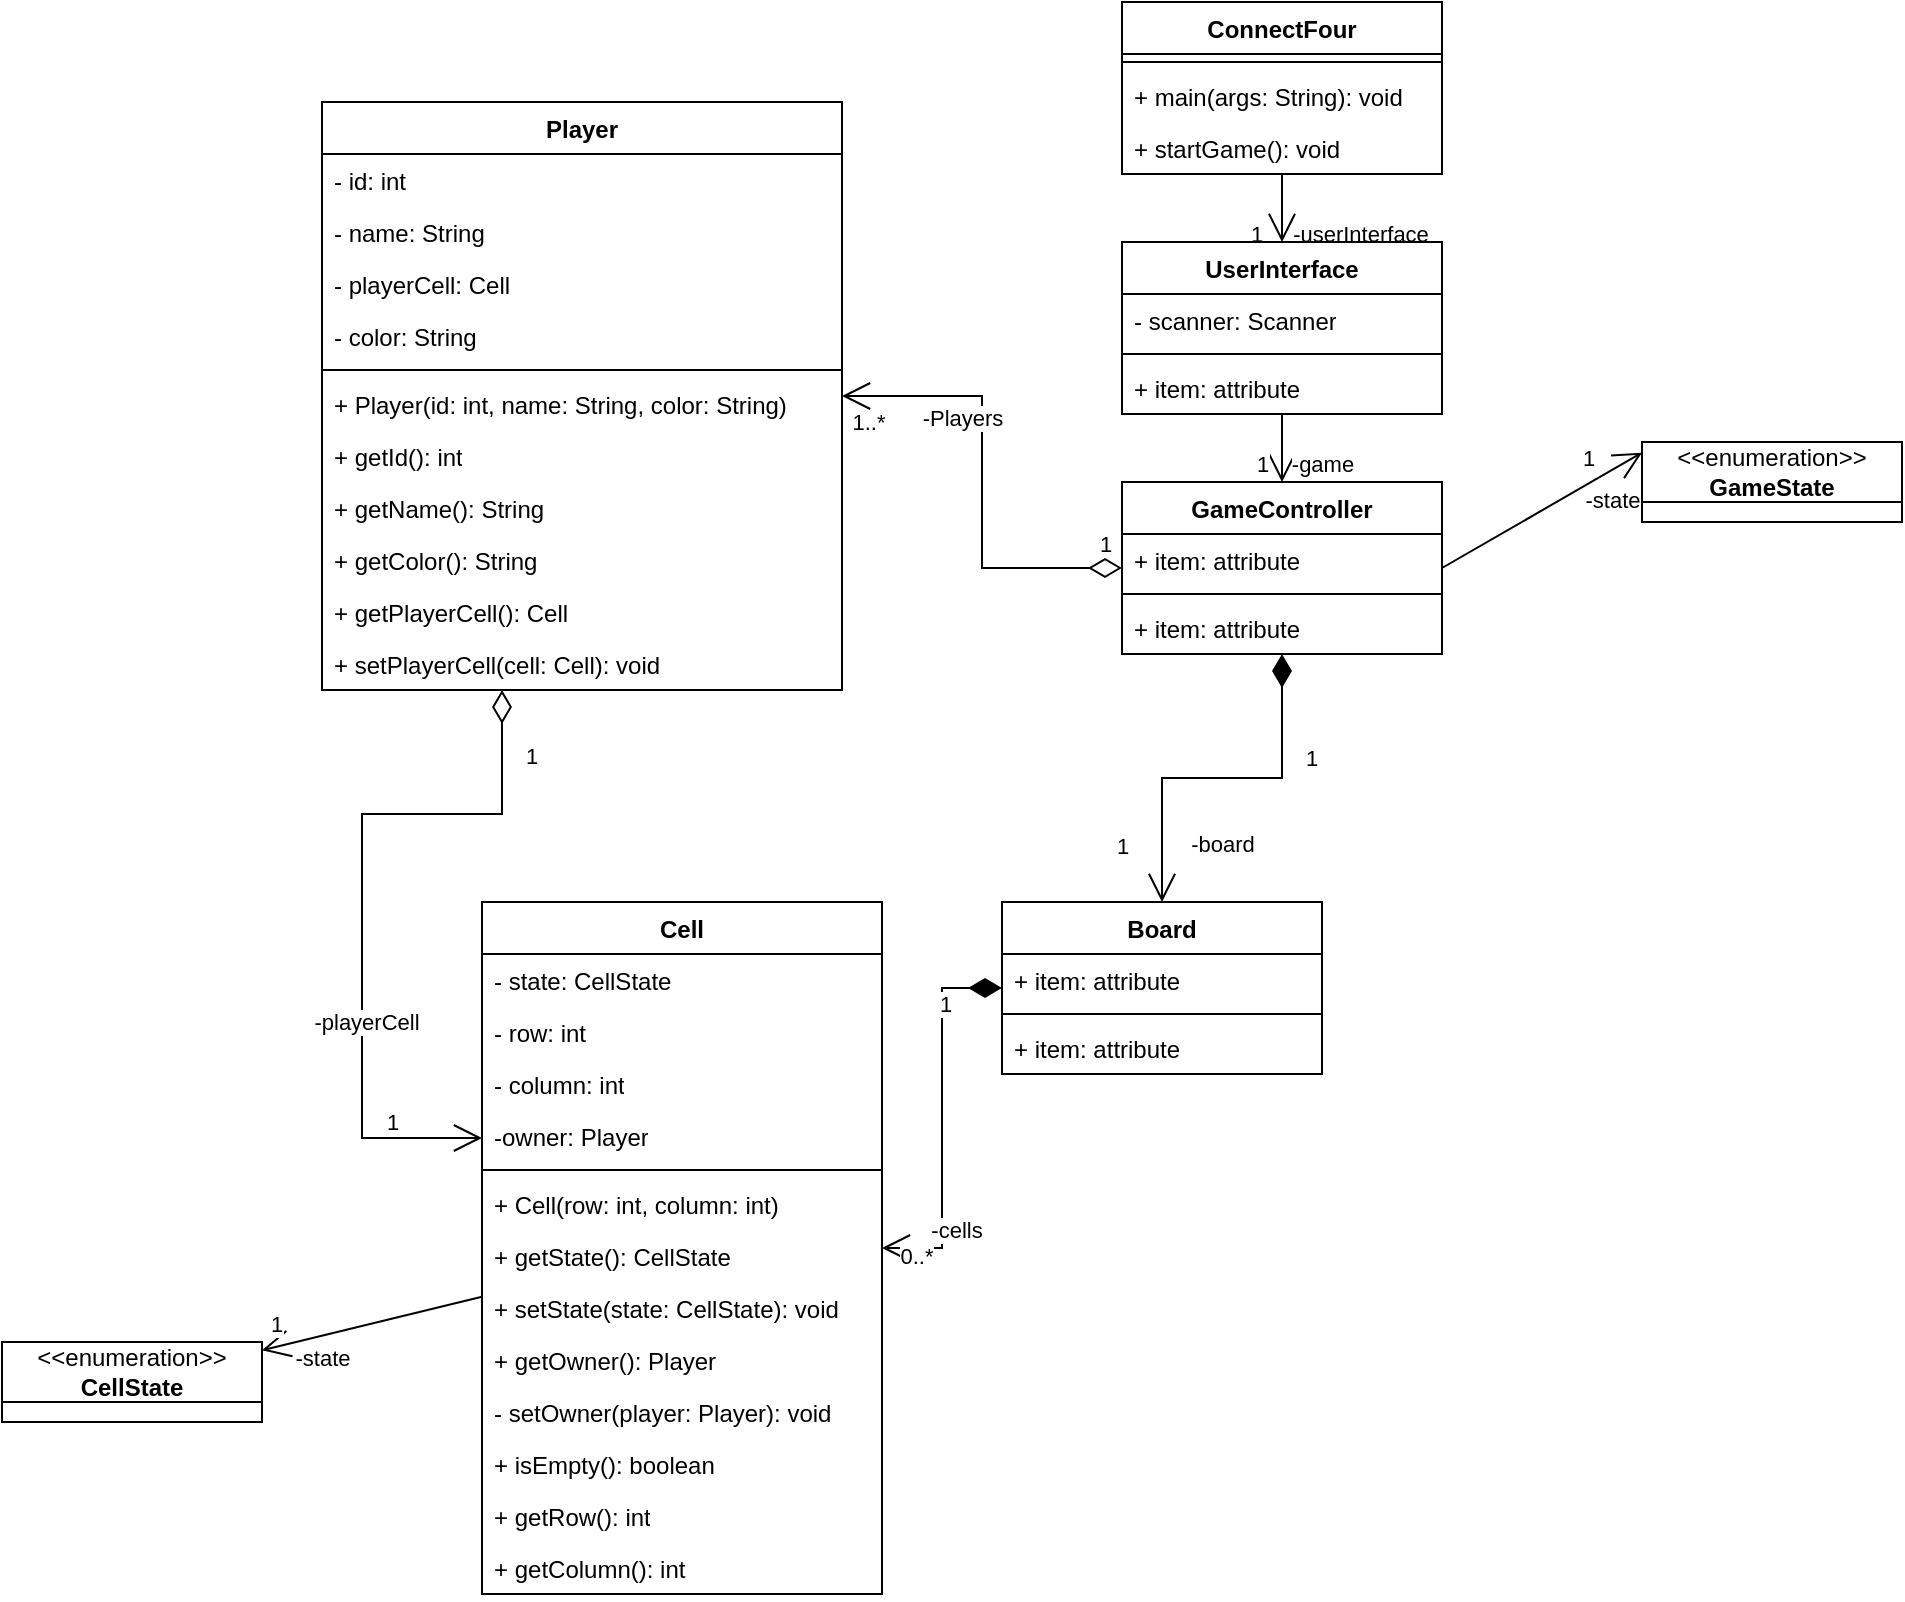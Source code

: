 <mxfile version="26.1.0">
  <diagram id="C5RBs43oDa-KdzZeNtuy" name="Page-1">
    <mxGraphModel dx="1857" dy="1035" grid="1" gridSize="10" guides="1" tooltips="1" connect="1" arrows="1" fold="1" page="1" pageScale="1" pageWidth="827" pageHeight="1169" math="0" shadow="0">
      <root>
        <mxCell id="WIyWlLk6GJQsqaUBKTNV-0" />
        <mxCell id="WIyWlLk6GJQsqaUBKTNV-1" parent="WIyWlLk6GJQsqaUBKTNV-0" />
        <mxCell id="xjymHoD2W1zTFz9Qo7-k-4" value="ConnectFour" style="swimlane;fontStyle=1;align=center;verticalAlign=top;childLayout=stackLayout;horizontal=1;startSize=26;horizontalStack=0;resizeParent=1;resizeParentMax=0;resizeLast=0;collapsible=1;marginBottom=0;whiteSpace=wrap;html=1;" parent="WIyWlLk6GJQsqaUBKTNV-1" vertex="1">
          <mxGeometry x="510" y="130" width="160" height="86" as="geometry" />
        </mxCell>
        <mxCell id="xjymHoD2W1zTFz9Qo7-k-6" value="" style="line;strokeWidth=1;fillColor=none;align=left;verticalAlign=middle;spacingTop=-1;spacingLeft=3;spacingRight=3;rotatable=0;labelPosition=right;points=[];portConstraint=eastwest;strokeColor=inherit;" parent="xjymHoD2W1zTFz9Qo7-k-4" vertex="1">
          <mxGeometry y="26" width="160" height="8" as="geometry" />
        </mxCell>
        <mxCell id="xjymHoD2W1zTFz9Qo7-k-7" value="+ main(args: String): void" style="text;strokeColor=none;fillColor=none;align=left;verticalAlign=top;spacingLeft=4;spacingRight=4;overflow=hidden;rotatable=0;points=[[0,0.5],[1,0.5]];portConstraint=eastwest;whiteSpace=wrap;html=1;" parent="xjymHoD2W1zTFz9Qo7-k-4" vertex="1">
          <mxGeometry y="34" width="160" height="26" as="geometry" />
        </mxCell>
        <mxCell id="dIsuYwhOg-opJpDyOtCo-0" value="+ startGame(): void" style="text;strokeColor=none;fillColor=none;align=left;verticalAlign=top;spacingLeft=4;spacingRight=4;overflow=hidden;rotatable=0;points=[[0,0.5],[1,0.5]];portConstraint=eastwest;whiteSpace=wrap;html=1;" vertex="1" parent="xjymHoD2W1zTFz9Qo7-k-4">
          <mxGeometry y="60" width="160" height="26" as="geometry" />
        </mxCell>
        <mxCell id="xjymHoD2W1zTFz9Qo7-k-8" value="" style="endArrow=open;endFill=1;endSize=12;html=1;rounded=0;entryX=0.5;entryY=0;entryDx=0;entryDy=0;" parent="WIyWlLk6GJQsqaUBKTNV-1" source="xjymHoD2W1zTFz9Qo7-k-4" target="xjymHoD2W1zTFz9Qo7-k-9" edge="1">
          <mxGeometry width="160" relative="1" as="geometry">
            <mxPoint x="500" y="370" as="sourcePoint" />
            <mxPoint x="570" y="390" as="targetPoint" />
          </mxGeometry>
        </mxCell>
        <mxCell id="xjymHoD2W1zTFz9Qo7-k-65" value="1" style="edgeLabel;html=1;align=center;verticalAlign=middle;resizable=0;points=[];" parent="xjymHoD2W1zTFz9Qo7-k-8" vertex="1" connectable="0">
          <mxGeometry x="0.732" y="-5" relative="1" as="geometry">
            <mxPoint x="-8" as="offset" />
          </mxGeometry>
        </mxCell>
        <mxCell id="xjymHoD2W1zTFz9Qo7-k-67" value="-userInterface" style="edgeLabel;html=1;align=center;verticalAlign=middle;resizable=0;points=[];" parent="xjymHoD2W1zTFz9Qo7-k-8" vertex="1" connectable="0">
          <mxGeometry x="0.494" y="-2" relative="1" as="geometry">
            <mxPoint x="41" y="4" as="offset" />
          </mxGeometry>
        </mxCell>
        <mxCell id="xjymHoD2W1zTFz9Qo7-k-9" value="UserInterface" style="swimlane;fontStyle=1;align=center;verticalAlign=top;childLayout=stackLayout;horizontal=1;startSize=26;horizontalStack=0;resizeParent=1;resizeParentMax=0;resizeLast=0;collapsible=1;marginBottom=0;whiteSpace=wrap;html=1;" parent="WIyWlLk6GJQsqaUBKTNV-1" vertex="1">
          <mxGeometry x="510" y="250" width="160" height="86" as="geometry" />
        </mxCell>
        <mxCell id="dIsuYwhOg-opJpDyOtCo-2" value="- scanner: Scanner" style="text;strokeColor=none;fillColor=none;align=left;verticalAlign=top;spacingLeft=4;spacingRight=4;overflow=hidden;rotatable=0;points=[[0,0.5],[1,0.5]];portConstraint=eastwest;whiteSpace=wrap;html=1;" vertex="1" parent="xjymHoD2W1zTFz9Qo7-k-9">
          <mxGeometry y="26" width="160" height="26" as="geometry" />
        </mxCell>
        <mxCell id="xjymHoD2W1zTFz9Qo7-k-11" value="" style="line;strokeWidth=1;fillColor=none;align=left;verticalAlign=middle;spacingTop=-1;spacingLeft=3;spacingRight=3;rotatable=0;labelPosition=right;points=[];portConstraint=eastwest;strokeColor=inherit;" parent="xjymHoD2W1zTFz9Qo7-k-9" vertex="1">
          <mxGeometry y="52" width="160" height="8" as="geometry" />
        </mxCell>
        <mxCell id="dIsuYwhOg-opJpDyOtCo-1" value="+ item: attribute" style="text;strokeColor=none;fillColor=none;align=left;verticalAlign=top;spacingLeft=4;spacingRight=4;overflow=hidden;rotatable=0;points=[[0,0.5],[1,0.5]];portConstraint=eastwest;whiteSpace=wrap;html=1;" vertex="1" parent="xjymHoD2W1zTFz9Qo7-k-9">
          <mxGeometry y="60" width="160" height="26" as="geometry" />
        </mxCell>
        <mxCell id="xjymHoD2W1zTFz9Qo7-k-22" value="GameController" style="swimlane;fontStyle=1;align=center;verticalAlign=top;childLayout=stackLayout;horizontal=1;startSize=26;horizontalStack=0;resizeParent=1;resizeParentMax=0;resizeLast=0;collapsible=1;marginBottom=0;whiteSpace=wrap;html=1;" parent="WIyWlLk6GJQsqaUBKTNV-1" vertex="1">
          <mxGeometry x="510" y="370" width="160" height="86" as="geometry" />
        </mxCell>
        <mxCell id="dIsuYwhOg-opJpDyOtCo-3" value="+ item: attribute" style="text;strokeColor=none;fillColor=none;align=left;verticalAlign=top;spacingLeft=4;spacingRight=4;overflow=hidden;rotatable=0;points=[[0,0.5],[1,0.5]];portConstraint=eastwest;whiteSpace=wrap;html=1;" vertex="1" parent="xjymHoD2W1zTFz9Qo7-k-22">
          <mxGeometry y="26" width="160" height="26" as="geometry" />
        </mxCell>
        <mxCell id="xjymHoD2W1zTFz9Qo7-k-24" value="" style="line;strokeWidth=1;fillColor=none;align=left;verticalAlign=middle;spacingTop=-1;spacingLeft=3;spacingRight=3;rotatable=0;labelPosition=right;points=[];portConstraint=eastwest;strokeColor=inherit;" parent="xjymHoD2W1zTFz9Qo7-k-22" vertex="1">
          <mxGeometry y="52" width="160" height="8" as="geometry" />
        </mxCell>
        <mxCell id="dIsuYwhOg-opJpDyOtCo-4" value="+ item: attribute" style="text;strokeColor=none;fillColor=none;align=left;verticalAlign=top;spacingLeft=4;spacingRight=4;overflow=hidden;rotatable=0;points=[[0,0.5],[1,0.5]];portConstraint=eastwest;whiteSpace=wrap;html=1;" vertex="1" parent="xjymHoD2W1zTFz9Qo7-k-22">
          <mxGeometry y="60" width="160" height="26" as="geometry" />
        </mxCell>
        <mxCell id="xjymHoD2W1zTFz9Qo7-k-28" value="" style="endArrow=open;endFill=1;endSize=12;html=1;rounded=0;" parent="WIyWlLk6GJQsqaUBKTNV-1" source="xjymHoD2W1zTFz9Qo7-k-9" target="xjymHoD2W1zTFz9Qo7-k-22" edge="1">
          <mxGeometry width="160" relative="1" as="geometry">
            <mxPoint x="574" y="424" as="sourcePoint" />
            <mxPoint x="510" y="490" as="targetPoint" />
          </mxGeometry>
        </mxCell>
        <mxCell id="xjymHoD2W1zTFz9Qo7-k-71" value="1" style="edgeLabel;html=1;align=center;verticalAlign=middle;resizable=0;points=[];" parent="xjymHoD2W1zTFz9Qo7-k-28" vertex="1" connectable="0">
          <mxGeometry x="0.51" y="1" relative="1" as="geometry">
            <mxPoint x="-11" y="-1" as="offset" />
          </mxGeometry>
        </mxCell>
        <mxCell id="xjymHoD2W1zTFz9Qo7-k-72" value="-game" style="edgeLabel;html=1;align=center;verticalAlign=middle;resizable=0;points=[];" parent="xjymHoD2W1zTFz9Qo7-k-28" vertex="1" connectable="0">
          <mxGeometry x="0.471" y="2" relative="1" as="geometry">
            <mxPoint x="18" as="offset" />
          </mxGeometry>
        </mxCell>
        <mxCell id="xjymHoD2W1zTFz9Qo7-k-29" value="Board" style="swimlane;fontStyle=1;align=center;verticalAlign=top;childLayout=stackLayout;horizontal=1;startSize=26;horizontalStack=0;resizeParent=1;resizeParentMax=0;resizeLast=0;collapsible=1;marginBottom=0;whiteSpace=wrap;html=1;" parent="WIyWlLk6GJQsqaUBKTNV-1" vertex="1">
          <mxGeometry x="450" y="580" width="160" height="86" as="geometry" />
        </mxCell>
        <mxCell id="dIsuYwhOg-opJpDyOtCo-14" value="+ item: attribute" style="text;strokeColor=none;fillColor=none;align=left;verticalAlign=top;spacingLeft=4;spacingRight=4;overflow=hidden;rotatable=0;points=[[0,0.5],[1,0.5]];portConstraint=eastwest;whiteSpace=wrap;html=1;" vertex="1" parent="xjymHoD2W1zTFz9Qo7-k-29">
          <mxGeometry y="26" width="160" height="26" as="geometry" />
        </mxCell>
        <mxCell id="xjymHoD2W1zTFz9Qo7-k-31" value="" style="line;strokeWidth=1;fillColor=none;align=left;verticalAlign=middle;spacingTop=-1;spacingLeft=3;spacingRight=3;rotatable=0;labelPosition=right;points=[];portConstraint=eastwest;strokeColor=inherit;" parent="xjymHoD2W1zTFz9Qo7-k-29" vertex="1">
          <mxGeometry y="52" width="160" height="8" as="geometry" />
        </mxCell>
        <mxCell id="dIsuYwhOg-opJpDyOtCo-15" value="+ item: attribute" style="text;strokeColor=none;fillColor=none;align=left;verticalAlign=top;spacingLeft=4;spacingRight=4;overflow=hidden;rotatable=0;points=[[0,0.5],[1,0.5]];portConstraint=eastwest;whiteSpace=wrap;html=1;" vertex="1" parent="xjymHoD2W1zTFz9Qo7-k-29">
          <mxGeometry y="60" width="160" height="26" as="geometry" />
        </mxCell>
        <mxCell id="xjymHoD2W1zTFz9Qo7-k-33" value="Player" style="swimlane;fontStyle=1;align=center;verticalAlign=top;childLayout=stackLayout;horizontal=1;startSize=26;horizontalStack=0;resizeParent=1;resizeParentMax=0;resizeLast=0;collapsible=1;marginBottom=0;whiteSpace=wrap;html=1;" parent="WIyWlLk6GJQsqaUBKTNV-1" vertex="1">
          <mxGeometry x="110" y="180" width="260" height="294" as="geometry" />
        </mxCell>
        <mxCell id="dIsuYwhOg-opJpDyOtCo-16" value="- id: int" style="text;strokeColor=none;fillColor=none;align=left;verticalAlign=top;spacingLeft=4;spacingRight=4;overflow=hidden;rotatable=0;points=[[0,0.5],[1,0.5]];portConstraint=eastwest;whiteSpace=wrap;html=1;" vertex="1" parent="xjymHoD2W1zTFz9Qo7-k-33">
          <mxGeometry y="26" width="260" height="26" as="geometry" />
        </mxCell>
        <mxCell id="dIsuYwhOg-opJpDyOtCo-28" value="- name: String" style="text;strokeColor=none;fillColor=none;align=left;verticalAlign=top;spacingLeft=4;spacingRight=4;overflow=hidden;rotatable=0;points=[[0,0.5],[1,0.5]];portConstraint=eastwest;whiteSpace=wrap;html=1;" vertex="1" parent="xjymHoD2W1zTFz9Qo7-k-33">
          <mxGeometry y="52" width="260" height="26" as="geometry" />
        </mxCell>
        <mxCell id="dIsuYwhOg-opJpDyOtCo-29" value="- playerCell: Cell" style="text;strokeColor=none;fillColor=none;align=left;verticalAlign=top;spacingLeft=4;spacingRight=4;overflow=hidden;rotatable=0;points=[[0,0.5],[1,0.5]];portConstraint=eastwest;whiteSpace=wrap;html=1;" vertex="1" parent="xjymHoD2W1zTFz9Qo7-k-33">
          <mxGeometry y="78" width="260" height="26" as="geometry" />
        </mxCell>
        <mxCell id="dIsuYwhOg-opJpDyOtCo-30" value="- color: String" style="text;strokeColor=none;fillColor=none;align=left;verticalAlign=top;spacingLeft=4;spacingRight=4;overflow=hidden;rotatable=0;points=[[0,0.5],[1,0.5]];portConstraint=eastwest;whiteSpace=wrap;html=1;" vertex="1" parent="xjymHoD2W1zTFz9Qo7-k-33">
          <mxGeometry y="104" width="260" height="26" as="geometry" />
        </mxCell>
        <mxCell id="xjymHoD2W1zTFz9Qo7-k-34" value="" style="line;strokeWidth=1;fillColor=none;align=left;verticalAlign=middle;spacingTop=-1;spacingLeft=3;spacingRight=3;rotatable=0;labelPosition=right;points=[];portConstraint=eastwest;strokeColor=inherit;" parent="xjymHoD2W1zTFz9Qo7-k-33" vertex="1">
          <mxGeometry y="130" width="260" height="8" as="geometry" />
        </mxCell>
        <mxCell id="dIsuYwhOg-opJpDyOtCo-17" value="+ Player(id: int, name: String, color: String)" style="text;strokeColor=none;fillColor=none;align=left;verticalAlign=top;spacingLeft=4;spacingRight=4;overflow=hidden;rotatable=0;points=[[0,0.5],[1,0.5]];portConstraint=eastwest;whiteSpace=wrap;html=1;" vertex="1" parent="xjymHoD2W1zTFz9Qo7-k-33">
          <mxGeometry y="138" width="260" height="26" as="geometry" />
        </mxCell>
        <mxCell id="dIsuYwhOg-opJpDyOtCo-31" value="+ getId(): int" style="text;strokeColor=none;fillColor=none;align=left;verticalAlign=top;spacingLeft=4;spacingRight=4;overflow=hidden;rotatable=0;points=[[0,0.5],[1,0.5]];portConstraint=eastwest;whiteSpace=wrap;html=1;" vertex="1" parent="xjymHoD2W1zTFz9Qo7-k-33">
          <mxGeometry y="164" width="260" height="26" as="geometry" />
        </mxCell>
        <mxCell id="dIsuYwhOg-opJpDyOtCo-32" value="+ getName(): String" style="text;strokeColor=none;fillColor=none;align=left;verticalAlign=top;spacingLeft=4;spacingRight=4;overflow=hidden;rotatable=0;points=[[0,0.5],[1,0.5]];portConstraint=eastwest;whiteSpace=wrap;html=1;" vertex="1" parent="xjymHoD2W1zTFz9Qo7-k-33">
          <mxGeometry y="190" width="260" height="26" as="geometry" />
        </mxCell>
        <mxCell id="dIsuYwhOg-opJpDyOtCo-33" value="+ getColor(): String" style="text;strokeColor=none;fillColor=none;align=left;verticalAlign=top;spacingLeft=4;spacingRight=4;overflow=hidden;rotatable=0;points=[[0,0.5],[1,0.5]];portConstraint=eastwest;whiteSpace=wrap;html=1;" vertex="1" parent="xjymHoD2W1zTFz9Qo7-k-33">
          <mxGeometry y="216" width="260" height="26" as="geometry" />
        </mxCell>
        <mxCell id="dIsuYwhOg-opJpDyOtCo-34" value="+ getPlayerCell(): Cell" style="text;strokeColor=none;fillColor=none;align=left;verticalAlign=top;spacingLeft=4;spacingRight=4;overflow=hidden;rotatable=0;points=[[0,0.5],[1,0.5]];portConstraint=eastwest;whiteSpace=wrap;html=1;" vertex="1" parent="xjymHoD2W1zTFz9Qo7-k-33">
          <mxGeometry y="242" width="260" height="26" as="geometry" />
        </mxCell>
        <mxCell id="dIsuYwhOg-opJpDyOtCo-35" value="+ setPlayerCell(cell: Cell): void" style="text;strokeColor=none;fillColor=none;align=left;verticalAlign=top;spacingLeft=4;spacingRight=4;overflow=hidden;rotatable=0;points=[[0,0.5],[1,0.5]];portConstraint=eastwest;whiteSpace=wrap;html=1;" vertex="1" parent="xjymHoD2W1zTFz9Qo7-k-33">
          <mxGeometry y="268" width="260" height="26" as="geometry" />
        </mxCell>
        <mxCell id="xjymHoD2W1zTFz9Qo7-k-35" value="&amp;lt;&amp;lt;enumeration&amp;gt;&amp;gt;&lt;br&gt;&lt;b&gt;GameState&lt;/b&gt;" style="swimlane;fontStyle=0;childLayout=stackLayout;horizontal=1;startSize=30;fillColor=none;horizontalStack=0;resizeParent=1;resizeParentMax=0;resizeLast=0;collapsible=1;marginBottom=0;whiteSpace=wrap;html=1;" parent="WIyWlLk6GJQsqaUBKTNV-1" vertex="1" collapsed="1">
          <mxGeometry x="770" y="350" width="130" height="40" as="geometry">
            <mxRectangle x="770" y="480" width="140" height="134" as="alternateBounds" />
          </mxGeometry>
        </mxCell>
        <mxCell id="xjymHoD2W1zTFz9Qo7-k-39" value="+START" style="text;strokeColor=none;fillColor=none;align=left;verticalAlign=top;spacingLeft=4;spacingRight=4;overflow=hidden;rotatable=0;points=[[0,0.5],[1,0.5]];portConstraint=eastwest;whiteSpace=wrap;html=1;" parent="xjymHoD2W1zTFz9Qo7-k-35" vertex="1">
          <mxGeometry y="30" width="140" height="26" as="geometry" />
        </mxCell>
        <mxCell id="xjymHoD2W1zTFz9Qo7-k-38" value="+PLAYING" style="text;strokeColor=none;fillColor=none;align=left;verticalAlign=top;spacingLeft=4;spacingRight=4;overflow=hidden;rotatable=0;points=[[0,0.5],[1,0.5]];portConstraint=eastwest;whiteSpace=wrap;html=1;" parent="xjymHoD2W1zTFz9Qo7-k-35" vertex="1">
          <mxGeometry y="56" width="140" height="26" as="geometry" />
        </mxCell>
        <mxCell id="xjymHoD2W1zTFz9Qo7-k-41" value="+PAUSE" style="text;strokeColor=none;fillColor=none;align=left;verticalAlign=top;spacingLeft=4;spacingRight=4;overflow=hidden;rotatable=0;points=[[0,0.5],[1,0.5]];portConstraint=eastwest;whiteSpace=wrap;html=1;" parent="xjymHoD2W1zTFz9Qo7-k-35" vertex="1">
          <mxGeometry y="82" width="140" height="26" as="geometry" />
        </mxCell>
        <mxCell id="xjymHoD2W1zTFz9Qo7-k-40" value="+GAMEOVER" style="text;strokeColor=none;fillColor=none;align=left;verticalAlign=top;spacingLeft=4;spacingRight=4;overflow=hidden;rotatable=0;points=[[0,0.5],[1,0.5]];portConstraint=eastwest;whiteSpace=wrap;html=1;" parent="xjymHoD2W1zTFz9Qo7-k-35" vertex="1">
          <mxGeometry y="108" width="140" height="26" as="geometry" />
        </mxCell>
        <mxCell id="xjymHoD2W1zTFz9Qo7-k-42" value="" style="endArrow=open;endFill=1;endSize=12;html=1;rounded=0;exitX=1;exitY=0.5;exitDx=0;exitDy=0;entryX=0;entryY=0.134;entryDx=0;entryDy=0;entryPerimeter=0;" parent="WIyWlLk6GJQsqaUBKTNV-1" source="xjymHoD2W1zTFz9Qo7-k-22" target="xjymHoD2W1zTFz9Qo7-k-35" edge="1">
          <mxGeometry width="160" relative="1" as="geometry">
            <mxPoint x="740" y="540" as="sourcePoint" />
            <mxPoint x="900" y="540" as="targetPoint" />
          </mxGeometry>
        </mxCell>
        <mxCell id="xjymHoD2W1zTFz9Qo7-k-43" value="-state" style="edgeLabel;html=1;align=center;verticalAlign=middle;resizable=0;points=[];" parent="xjymHoD2W1zTFz9Qo7-k-42" vertex="1" connectable="0">
          <mxGeometry x="0.57" y="-1" relative="1" as="geometry">
            <mxPoint x="6" y="10" as="offset" />
          </mxGeometry>
        </mxCell>
        <mxCell id="xjymHoD2W1zTFz9Qo7-k-44" value="1" style="edgeLabel;html=1;align=center;verticalAlign=middle;resizable=0;points=[];" parent="xjymHoD2W1zTFz9Qo7-k-42" vertex="1" connectable="0">
          <mxGeometry x="0.675" y="-1" relative="1" as="geometry">
            <mxPoint x="-11" y="-8" as="offset" />
          </mxGeometry>
        </mxCell>
        <mxCell id="xjymHoD2W1zTFz9Qo7-k-47" value="Cell" style="swimlane;fontStyle=1;align=center;verticalAlign=top;childLayout=stackLayout;horizontal=1;startSize=26;horizontalStack=0;resizeParent=1;resizeParentMax=0;resizeLast=0;collapsible=1;marginBottom=0;whiteSpace=wrap;html=1;" parent="WIyWlLk6GJQsqaUBKTNV-1" vertex="1">
          <mxGeometry x="190" y="580" width="200" height="346" as="geometry" />
        </mxCell>
        <mxCell id="dIsuYwhOg-opJpDyOtCo-12" value="- state: CellState" style="text;strokeColor=none;fillColor=none;align=left;verticalAlign=top;spacingLeft=4;spacingRight=4;overflow=hidden;rotatable=0;points=[[0,0.5],[1,0.5]];portConstraint=eastwest;whiteSpace=wrap;html=1;" vertex="1" parent="xjymHoD2W1zTFz9Qo7-k-47">
          <mxGeometry y="26" width="200" height="26" as="geometry" />
        </mxCell>
        <mxCell id="dIsuYwhOg-opJpDyOtCo-18" value="- row: int" style="text;strokeColor=none;fillColor=none;align=left;verticalAlign=top;spacingLeft=4;spacingRight=4;overflow=hidden;rotatable=0;points=[[0,0.5],[1,0.5]];portConstraint=eastwest;whiteSpace=wrap;html=1;" vertex="1" parent="xjymHoD2W1zTFz9Qo7-k-47">
          <mxGeometry y="52" width="200" height="26" as="geometry" />
        </mxCell>
        <mxCell id="dIsuYwhOg-opJpDyOtCo-19" value="- column: int" style="text;strokeColor=none;fillColor=none;align=left;verticalAlign=top;spacingLeft=4;spacingRight=4;overflow=hidden;rotatable=0;points=[[0,0.5],[1,0.5]];portConstraint=eastwest;whiteSpace=wrap;html=1;" vertex="1" parent="xjymHoD2W1zTFz9Qo7-k-47">
          <mxGeometry y="78" width="200" height="26" as="geometry" />
        </mxCell>
        <mxCell id="dIsuYwhOg-opJpDyOtCo-20" value="-owner: Player" style="text;strokeColor=none;fillColor=none;align=left;verticalAlign=top;spacingLeft=4;spacingRight=4;overflow=hidden;rotatable=0;points=[[0,0.5],[1,0.5]];portConstraint=eastwest;whiteSpace=wrap;html=1;" vertex="1" parent="xjymHoD2W1zTFz9Qo7-k-47">
          <mxGeometry y="104" width="200" height="26" as="geometry" />
        </mxCell>
        <mxCell id="xjymHoD2W1zTFz9Qo7-k-49" value="" style="line;strokeWidth=1;fillColor=none;align=left;verticalAlign=middle;spacingTop=-1;spacingLeft=3;spacingRight=3;rotatable=0;labelPosition=right;points=[];portConstraint=eastwest;strokeColor=inherit;" parent="xjymHoD2W1zTFz9Qo7-k-47" vertex="1">
          <mxGeometry y="130" width="200" height="8" as="geometry" />
        </mxCell>
        <mxCell id="dIsuYwhOg-opJpDyOtCo-13" value="+ Cell(row: int, column: int)" style="text;strokeColor=none;fillColor=none;align=left;verticalAlign=top;spacingLeft=4;spacingRight=4;overflow=hidden;rotatable=0;points=[[0,0.5],[1,0.5]];portConstraint=eastwest;whiteSpace=wrap;html=1;" vertex="1" parent="xjymHoD2W1zTFz9Qo7-k-47">
          <mxGeometry y="138" width="200" height="26" as="geometry" />
        </mxCell>
        <mxCell id="dIsuYwhOg-opJpDyOtCo-21" value="+ getState(): CellState" style="text;strokeColor=none;fillColor=none;align=left;verticalAlign=top;spacingLeft=4;spacingRight=4;overflow=hidden;rotatable=0;points=[[0,0.5],[1,0.5]];portConstraint=eastwest;whiteSpace=wrap;html=1;" vertex="1" parent="xjymHoD2W1zTFz9Qo7-k-47">
          <mxGeometry y="164" width="200" height="26" as="geometry" />
        </mxCell>
        <mxCell id="dIsuYwhOg-opJpDyOtCo-23" value="+ setState(state: CellState): void" style="text;strokeColor=none;fillColor=none;align=left;verticalAlign=top;spacingLeft=4;spacingRight=4;overflow=hidden;rotatable=0;points=[[0,0.5],[1,0.5]];portConstraint=eastwest;whiteSpace=wrap;html=1;" vertex="1" parent="xjymHoD2W1zTFz9Qo7-k-47">
          <mxGeometry y="190" width="200" height="26" as="geometry" />
        </mxCell>
        <mxCell id="dIsuYwhOg-opJpDyOtCo-22" value="+ getOwner(): Player" style="text;strokeColor=none;fillColor=none;align=left;verticalAlign=top;spacingLeft=4;spacingRight=4;overflow=hidden;rotatable=0;points=[[0,0.5],[1,0.5]];portConstraint=eastwest;whiteSpace=wrap;html=1;" vertex="1" parent="xjymHoD2W1zTFz9Qo7-k-47">
          <mxGeometry y="216" width="200" height="26" as="geometry" />
        </mxCell>
        <mxCell id="dIsuYwhOg-opJpDyOtCo-24" value="- setOwner(player: Player): void" style="text;strokeColor=none;fillColor=none;align=left;verticalAlign=top;spacingLeft=4;spacingRight=4;overflow=hidden;rotatable=0;points=[[0,0.5],[1,0.5]];portConstraint=eastwest;whiteSpace=wrap;html=1;" vertex="1" parent="xjymHoD2W1zTFz9Qo7-k-47">
          <mxGeometry y="242" width="200" height="26" as="geometry" />
        </mxCell>
        <mxCell id="dIsuYwhOg-opJpDyOtCo-25" value="+ isEmpty(): boolean" style="text;strokeColor=none;fillColor=none;align=left;verticalAlign=top;spacingLeft=4;spacingRight=4;overflow=hidden;rotatable=0;points=[[0,0.5],[1,0.5]];portConstraint=eastwest;whiteSpace=wrap;html=1;" vertex="1" parent="xjymHoD2W1zTFz9Qo7-k-47">
          <mxGeometry y="268" width="200" height="26" as="geometry" />
        </mxCell>
        <mxCell id="dIsuYwhOg-opJpDyOtCo-26" value="+ getRow(): int" style="text;strokeColor=none;fillColor=none;align=left;verticalAlign=top;spacingLeft=4;spacingRight=4;overflow=hidden;rotatable=0;points=[[0,0.5],[1,0.5]];portConstraint=eastwest;whiteSpace=wrap;html=1;" vertex="1" parent="xjymHoD2W1zTFz9Qo7-k-47">
          <mxGeometry y="294" width="200" height="26" as="geometry" />
        </mxCell>
        <mxCell id="dIsuYwhOg-opJpDyOtCo-27" value="+ getColumn(): int" style="text;strokeColor=none;fillColor=none;align=left;verticalAlign=top;spacingLeft=4;spacingRight=4;overflow=hidden;rotatable=0;points=[[0,0.5],[1,0.5]];portConstraint=eastwest;whiteSpace=wrap;html=1;" vertex="1" parent="xjymHoD2W1zTFz9Qo7-k-47">
          <mxGeometry y="320" width="200" height="26" as="geometry" />
        </mxCell>
        <mxCell id="xjymHoD2W1zTFz9Qo7-k-51" value="1" style="endArrow=open;html=1;endSize=12;startArrow=diamondThin;startSize=14;startFill=1;edgeStyle=orthogonalEdgeStyle;align=left;verticalAlign=bottom;rounded=0;" parent="WIyWlLk6GJQsqaUBKTNV-1" source="xjymHoD2W1zTFz9Qo7-k-29" target="xjymHoD2W1zTFz9Qo7-k-47" edge="1">
          <mxGeometry x="-0.513" y="-3" relative="1" as="geometry">
            <mxPoint x="590" y="540" as="sourcePoint" />
            <mxPoint x="750" y="540" as="targetPoint" />
            <mxPoint as="offset" />
          </mxGeometry>
        </mxCell>
        <mxCell id="xjymHoD2W1zTFz9Qo7-k-62" value="&lt;div&gt;-cells&lt;/div&gt;" style="edgeLabel;html=1;align=center;verticalAlign=middle;resizable=0;points=[];" parent="xjymHoD2W1zTFz9Qo7-k-51" vertex="1" connectable="0">
          <mxGeometry x="0.852" y="-3" relative="1" as="geometry">
            <mxPoint x="23" y="-6" as="offset" />
          </mxGeometry>
        </mxCell>
        <mxCell id="xjymHoD2W1zTFz9Qo7-k-63" value="0..*" style="edgeLabel;html=1;align=center;verticalAlign=middle;resizable=0;points=[];" parent="xjymHoD2W1zTFz9Qo7-k-51" vertex="1" connectable="0">
          <mxGeometry x="0.735" y="-2" relative="1" as="geometry">
            <mxPoint x="-8" y="6" as="offset" />
          </mxGeometry>
        </mxCell>
        <mxCell id="xjymHoD2W1zTFz9Qo7-k-52" value="&amp;lt;&amp;lt;enumeration&amp;gt;&amp;gt;&lt;br&gt;&lt;b&gt;CellState&lt;/b&gt;" style="swimlane;fontStyle=0;childLayout=stackLayout;horizontal=1;startSize=30;fillColor=none;horizontalStack=0;resizeParent=1;resizeParentMax=0;resizeLast=0;collapsible=1;marginBottom=0;whiteSpace=wrap;html=1;" parent="WIyWlLk6GJQsqaUBKTNV-1" vertex="1" collapsed="1">
          <mxGeometry x="-50" y="800" width="130" height="40" as="geometry">
            <mxRectangle x="215" y="660" width="140" height="82" as="alternateBounds" />
          </mxGeometry>
        </mxCell>
        <mxCell id="xjymHoD2W1zTFz9Qo7-k-55" value="+EMPTY" style="text;strokeColor=none;fillColor=none;align=left;verticalAlign=top;spacingLeft=4;spacingRight=4;overflow=hidden;rotatable=0;points=[[0,0.5],[1,0.5]];portConstraint=eastwest;whiteSpace=wrap;html=1;" parent="xjymHoD2W1zTFz9Qo7-k-52" vertex="1">
          <mxGeometry y="30" width="140" height="26" as="geometry" />
        </mxCell>
        <mxCell id="xjymHoD2W1zTFz9Qo7-k-56" value="+FILLED" style="text;strokeColor=none;fillColor=none;align=left;verticalAlign=top;spacingLeft=4;spacingRight=4;overflow=hidden;rotatable=0;points=[[0,0.5],[1,0.5]];portConstraint=eastwest;whiteSpace=wrap;html=1;" parent="xjymHoD2W1zTFz9Qo7-k-52" vertex="1">
          <mxGeometry y="56" width="140" height="26" as="geometry" />
        </mxCell>
        <mxCell id="xjymHoD2W1zTFz9Qo7-k-57" value="" style="endArrow=open;endFill=1;endSize=12;html=1;rounded=0;" parent="WIyWlLk6GJQsqaUBKTNV-1" source="xjymHoD2W1zTFz9Qo7-k-47" target="xjymHoD2W1zTFz9Qo7-k-52" edge="1">
          <mxGeometry width="160" relative="1" as="geometry">
            <mxPoint x="700" y="664" as="sourcePoint" />
            <mxPoint x="800" y="676" as="targetPoint" />
          </mxGeometry>
        </mxCell>
        <mxCell id="xjymHoD2W1zTFz9Qo7-k-58" value="-state" style="edgeLabel;html=1;align=center;verticalAlign=middle;resizable=0;points=[];" parent="xjymHoD2W1zTFz9Qo7-k-57" vertex="1" connectable="0">
          <mxGeometry x="0.57" y="-1" relative="1" as="geometry">
            <mxPoint x="6" y="10" as="offset" />
          </mxGeometry>
        </mxCell>
        <mxCell id="xjymHoD2W1zTFz9Qo7-k-59" value="1" style="edgeLabel;html=1;align=center;verticalAlign=middle;resizable=0;points=[];" parent="xjymHoD2W1zTFz9Qo7-k-57" vertex="1" connectable="0">
          <mxGeometry x="0.675" y="-1" relative="1" as="geometry">
            <mxPoint x="-11" y="-8" as="offset" />
          </mxGeometry>
        </mxCell>
        <mxCell id="xjymHoD2W1zTFz9Qo7-k-60" value="1" style="endArrow=open;html=1;endSize=12;startArrow=diamondThin;startSize=14;startFill=0;edgeStyle=orthogonalEdgeStyle;align=left;verticalAlign=bottom;rounded=0;" parent="WIyWlLk6GJQsqaUBKTNV-1" source="xjymHoD2W1zTFz9Qo7-k-33" target="xjymHoD2W1zTFz9Qo7-k-47" edge="1">
          <mxGeometry x="-0.763" y="10" relative="1" as="geometry">
            <mxPoint x="570" y="600" as="sourcePoint" />
            <mxPoint x="730" y="600" as="targetPoint" />
            <mxPoint as="offset" />
            <Array as="points">
              <mxPoint x="200" y="536" />
              <mxPoint x="130" y="536" />
              <mxPoint x="130" y="698" />
            </Array>
          </mxGeometry>
        </mxCell>
        <mxCell id="xjymHoD2W1zTFz9Qo7-k-61" value="1" style="edgeLabel;html=1;align=center;verticalAlign=middle;resizable=0;points=[];" parent="xjymHoD2W1zTFz9Qo7-k-60" vertex="1" connectable="0">
          <mxGeometry x="0.744" relative="1" as="geometry">
            <mxPoint y="-8" as="offset" />
          </mxGeometry>
        </mxCell>
        <mxCell id="xjymHoD2W1zTFz9Qo7-k-64" value="-playerCell" style="edgeLabel;html=1;align=center;verticalAlign=middle;resizable=0;points=[];" parent="xjymHoD2W1zTFz9Qo7-k-60" vertex="1" connectable="0">
          <mxGeometry x="0.352" y="2" relative="1" as="geometry">
            <mxPoint y="-4" as="offset" />
          </mxGeometry>
        </mxCell>
        <mxCell id="xjymHoD2W1zTFz9Qo7-k-77" value="1" style="endArrow=open;html=1;endSize=12;startArrow=diamondThin;startSize=14;startFill=0;edgeStyle=orthogonalEdgeStyle;align=left;verticalAlign=bottom;rounded=0;" parent="WIyWlLk6GJQsqaUBKTNV-1" source="xjymHoD2W1zTFz9Qo7-k-22" target="xjymHoD2W1zTFz9Qo7-k-33" edge="1">
          <mxGeometry x="-0.884" y="-3" relative="1" as="geometry">
            <mxPoint x="410" y="490" as="sourcePoint" />
            <mxPoint x="570" y="490" as="targetPoint" />
            <mxPoint as="offset" />
          </mxGeometry>
        </mxCell>
        <mxCell id="xjymHoD2W1zTFz9Qo7-k-78" value="1..*" style="edgeLabel;html=1;align=center;verticalAlign=middle;resizable=0;points=[];" parent="xjymHoD2W1zTFz9Qo7-k-77" vertex="1" connectable="0">
          <mxGeometry x="0.638" y="1" relative="1" as="geometry">
            <mxPoint x="-28" y="12" as="offset" />
          </mxGeometry>
        </mxCell>
        <mxCell id="dIsuYwhOg-opJpDyOtCo-10" value="-Players" style="edgeLabel;html=1;align=center;verticalAlign=middle;resizable=0;points=[];" vertex="1" connectable="0" parent="xjymHoD2W1zTFz9Qo7-k-77">
          <mxGeometry x="0.738" relative="1" as="geometry">
            <mxPoint x="30" y="11" as="offset" />
          </mxGeometry>
        </mxCell>
        <mxCell id="xjymHoD2W1zTFz9Qo7-k-82" value="1" style="endArrow=open;html=1;endSize=12;startArrow=diamondThin;startSize=14;startFill=1;edgeStyle=orthogonalEdgeStyle;align=left;verticalAlign=bottom;rounded=0;" parent="WIyWlLk6GJQsqaUBKTNV-1" source="xjymHoD2W1zTFz9Qo7-k-22" target="xjymHoD2W1zTFz9Qo7-k-29" edge="1">
          <mxGeometry x="-0.344" y="10" relative="1" as="geometry">
            <mxPoint x="610" y="480" as="sourcePoint" />
            <mxPoint x="770" y="480" as="targetPoint" />
            <mxPoint as="offset" />
          </mxGeometry>
        </mxCell>
        <mxCell id="xjymHoD2W1zTFz9Qo7-k-83" value="1" style="edgeLabel;html=1;align=center;verticalAlign=middle;resizable=0;points=[];" parent="xjymHoD2W1zTFz9Qo7-k-82" vertex="1" connectable="0">
          <mxGeometry x="0.692" y="-1" relative="1" as="geometry">
            <mxPoint x="-19" as="offset" />
          </mxGeometry>
        </mxCell>
        <mxCell id="xjymHoD2W1zTFz9Qo7-k-84" value="-board" style="edgeLabel;html=1;align=center;verticalAlign=middle;resizable=0;points=[];" parent="xjymHoD2W1zTFz9Qo7-k-82" vertex="1" connectable="0">
          <mxGeometry x="0.705" y="-5" relative="1" as="geometry">
            <mxPoint x="35" y="-2" as="offset" />
          </mxGeometry>
        </mxCell>
      </root>
    </mxGraphModel>
  </diagram>
</mxfile>
